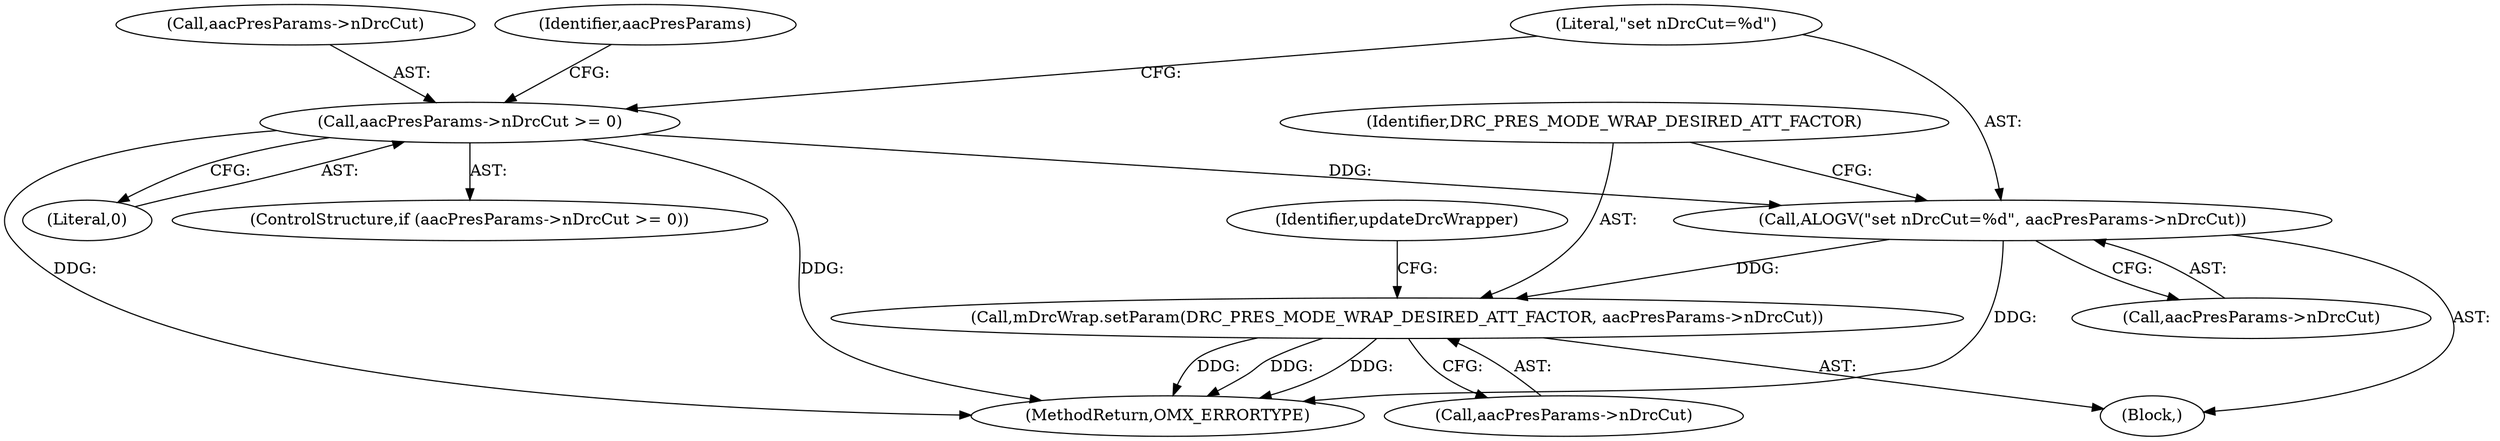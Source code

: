 digraph "0_Android_295c883fe3105b19bcd0f9e07d54c6b589fc5bff_1@pointer" {
"1000296" [label="(Call,mDrcWrap.setParam(DRC_PRES_MODE_WRAP_DESIRED_ATT_FACTOR, aacPresParams->nDrcCut))"];
"1000291" [label="(Call,ALOGV(\"set nDrcCut=%d\", aacPresParams->nDrcCut))"];
"1000285" [label="(Call,aacPresParams->nDrcCut >= 0)"];
"1000296" [label="(Call,mDrcWrap.setParam(DRC_PRES_MODE_WRAP_DESIRED_ATT_FACTOR, aacPresParams->nDrcCut))"];
"1000290" [label="(Block,)"];
"1000286" [label="(Call,aacPresParams->nDrcCut)"];
"1000302" [label="(Identifier,updateDrcWrapper)"];
"1000292" [label="(Literal,\"set nDrcCut=%d\")"];
"1000297" [label="(Identifier,DRC_PRES_MODE_WRAP_DESIRED_ATT_FACTOR)"];
"1000284" [label="(ControlStructure,if (aacPresParams->nDrcCut >= 0))"];
"1000291" [label="(Call,ALOGV(\"set nDrcCut=%d\", aacPresParams->nDrcCut))"];
"1000298" [label="(Call,aacPresParams->nDrcCut)"];
"1000307" [label="(Identifier,aacPresParams)"];
"1000293" [label="(Call,aacPresParams->nDrcCut)"];
"1000416" [label="(MethodReturn,OMX_ERRORTYPE)"];
"1000285" [label="(Call,aacPresParams->nDrcCut >= 0)"];
"1000289" [label="(Literal,0)"];
"1000296" -> "1000290"  [label="AST: "];
"1000296" -> "1000298"  [label="CFG: "];
"1000297" -> "1000296"  [label="AST: "];
"1000298" -> "1000296"  [label="AST: "];
"1000302" -> "1000296"  [label="CFG: "];
"1000296" -> "1000416"  [label="DDG: "];
"1000296" -> "1000416"  [label="DDG: "];
"1000296" -> "1000416"  [label="DDG: "];
"1000291" -> "1000296"  [label="DDG: "];
"1000291" -> "1000290"  [label="AST: "];
"1000291" -> "1000293"  [label="CFG: "];
"1000292" -> "1000291"  [label="AST: "];
"1000293" -> "1000291"  [label="AST: "];
"1000297" -> "1000291"  [label="CFG: "];
"1000291" -> "1000416"  [label="DDG: "];
"1000285" -> "1000291"  [label="DDG: "];
"1000285" -> "1000284"  [label="AST: "];
"1000285" -> "1000289"  [label="CFG: "];
"1000286" -> "1000285"  [label="AST: "];
"1000289" -> "1000285"  [label="AST: "];
"1000292" -> "1000285"  [label="CFG: "];
"1000307" -> "1000285"  [label="CFG: "];
"1000285" -> "1000416"  [label="DDG: "];
"1000285" -> "1000416"  [label="DDG: "];
}
